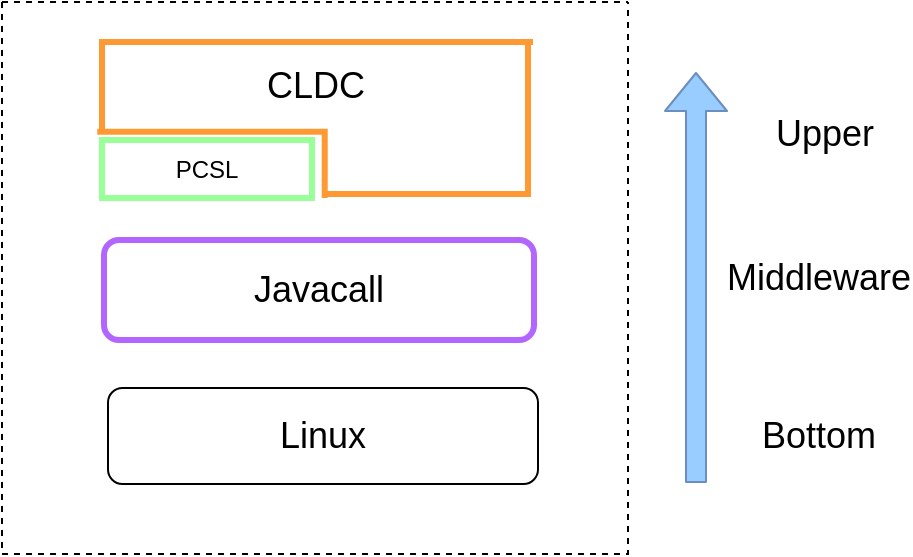 <mxfile version="14.8.4" type="github">
  <diagram id="prtHgNgQTEPvFCAcTncT" name="Page-1">
    <mxGraphModel dx="1038" dy="580" grid="0" gridSize="10" guides="1" tooltips="1" connect="1" arrows="1" fold="1" page="1" pageScale="1" pageWidth="827" pageHeight="1169" math="0" shadow="0">
      <root>
        <mxCell id="0" />
        <mxCell id="1" parent="0" />
        <mxCell id="Ao9K7SxMPwXgnXUrPpS7-1" value="" style="swimlane;startSize=0;dashed=1;" parent="1" vertex="1">
          <mxGeometry x="115" y="168" width="313" height="276" as="geometry" />
        </mxCell>
        <mxCell id="Ao9K7SxMPwXgnXUrPpS7-2" value="&lt;font style=&quot;font-size: 18px&quot;&gt;Linux&lt;/font&gt;" style="rounded=1;whiteSpace=wrap;html=1;" parent="Ao9K7SxMPwXgnXUrPpS7-1" vertex="1">
          <mxGeometry x="53" y="193" width="215" height="48" as="geometry" />
        </mxCell>
        <mxCell id="Ao9K7SxMPwXgnXUrPpS7-3" value="&lt;font style=&quot;font-size: 18px&quot;&gt;Javacall&lt;/font&gt;" style="rounded=1;whiteSpace=wrap;html=1;strokeWidth=3;strokeColor=#B266FF;" parent="Ao9K7SxMPwXgnXUrPpS7-1" vertex="1">
          <mxGeometry x="51" y="119" width="215" height="50" as="geometry" />
        </mxCell>
        <mxCell id="Ao9K7SxMPwXgnXUrPpS7-188" value="&lt;span style=&quot;font-size: 18px&quot;&gt;CLDC&lt;/span&gt;" style="shape=partialRectangle;whiteSpace=wrap;html=1;bottom=0;right=0;fillColor=none;rounded=0;strokeWidth=3;strokeColor=#FF9933;" parent="1" vertex="1">
          <mxGeometry x="165" y="188" width="214" height="43" as="geometry" />
        </mxCell>
        <mxCell id="Ao9K7SxMPwXgnXUrPpS7-191" value="" style="shape=partialRectangle;whiteSpace=wrap;html=1;bottom=0;right=0;fillColor=none;rounded=0;strokeWidth=3;rotation=-180;strokeColor=#FF9933;" parent="1" vertex="1">
          <mxGeometry x="277" y="188" width="101" height="76" as="geometry" />
        </mxCell>
        <mxCell id="Ao9K7SxMPwXgnXUrPpS7-192" value="" style="shape=partialRectangle;whiteSpace=wrap;html=1;bottom=0;right=0;fillColor=none;rounded=0;strokeWidth=3;rotation=90;strokeColor=#FF9933;" parent="1" vertex="1">
          <mxGeometry x="204.41" y="192.59" width="31.68" height="112.23" as="geometry" />
        </mxCell>
        <mxCell id="Ao9K7SxMPwXgnXUrPpS7-197" value="PCSL" style="rounded=0;whiteSpace=wrap;html=1;strokeWidth=3;gradientColor=none;strokeColor=#99FF99;" parent="1" vertex="1">
          <mxGeometry x="165" y="237" width="105" height="29" as="geometry" />
        </mxCell>
        <mxCell id="Ao9K7SxMPwXgnXUrPpS7-200" value="" style="shape=flexArrow;endArrow=classic;html=1;strokeColor=#6c8ebf;fillColor=#99CCFF;" parent="1" edge="1">
          <mxGeometry width="50" height="50" relative="1" as="geometry">
            <mxPoint x="462" y="408.5" as="sourcePoint" />
            <mxPoint x="462" y="203" as="targetPoint" />
          </mxGeometry>
        </mxCell>
        <mxCell id="Ao9K7SxMPwXgnXUrPpS7-201" value="&lt;font style=&quot;font-size: 18px&quot;&gt;Bottom&lt;/font&gt;" style="rounded=0;whiteSpace=wrap;html=1;strokeWidth=0;opacity=0;" parent="1" vertex="1">
          <mxGeometry x="482" y="370" width="83" height="30" as="geometry" />
        </mxCell>
        <mxCell id="Ao9K7SxMPwXgnXUrPpS7-202" value="&lt;font style=&quot;font-size: 18px&quot;&gt;Middleware&lt;/font&gt;" style="rounded=0;whiteSpace=wrap;html=1;strokeWidth=0;opacity=0;" parent="1" vertex="1">
          <mxGeometry x="482" y="291" width="83" height="30" as="geometry" />
        </mxCell>
        <mxCell id="Ao9K7SxMPwXgnXUrPpS7-203" value="&lt;span style=&quot;font-size: 18px&quot;&gt;Upper&lt;/span&gt;" style="rounded=0;whiteSpace=wrap;html=1;strokeWidth=0;opacity=0;" parent="1" vertex="1">
          <mxGeometry x="485" y="207.5" width="83" height="52.5" as="geometry" />
        </mxCell>
      </root>
    </mxGraphModel>
  </diagram>
</mxfile>
